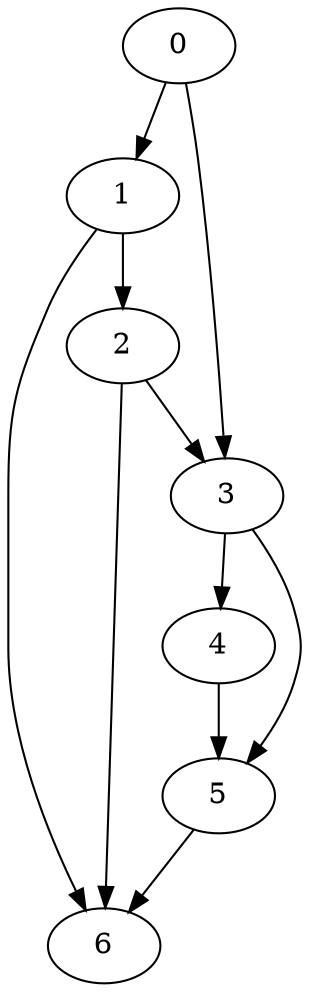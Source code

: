 digraph {
	0
	1
	2
	3
	4
	5
	6
	0 -> 1
	1 -> 2
	0 -> 3
	2 -> 3
	3 -> 4
	3 -> 5
	4 -> 5
	1 -> 6
	2 -> 6
	5 -> 6
}
